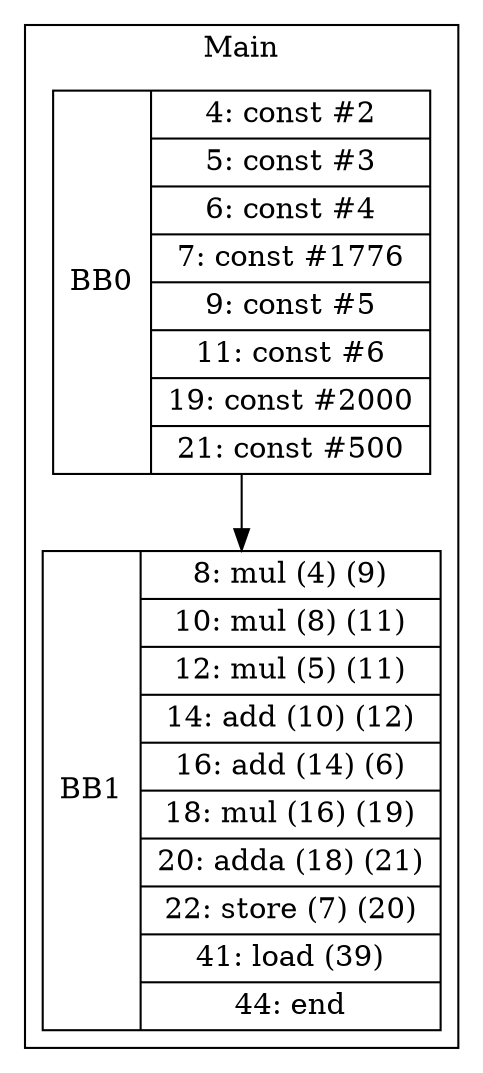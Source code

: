 digraph G {
node [shape=record];
subgraph cluster_main{
label = "Main";
BB0 [shape=record, label="<b>BB0|{4: const #2|5: const #3|6: const #4|7: const #1776|9: const #5|11: const #6|19: const #2000|21: const #500}"];
BB1 [shape=record, label="<b>BB1|{8: mul (4) (9)|10: mul (8) (11)|12: mul (5) (11)|14: add (10) (12)|16: add (14) (6)|18: mul (16) (19)|20: adda (18) (21)|22: store (7) (20)|41: load (39)|44: end}"];
}
BB0:s -> BB1:n ;
}
